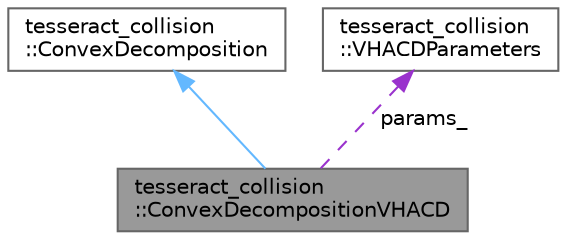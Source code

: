 digraph "tesseract_collision::ConvexDecompositionVHACD"
{
 // LATEX_PDF_SIZE
  bgcolor="transparent";
  edge [fontname=Helvetica,fontsize=10,labelfontname=Helvetica,labelfontsize=10];
  node [fontname=Helvetica,fontsize=10,shape=box,height=0.2,width=0.4];
  Node1 [label="tesseract_collision\l::ConvexDecompositionVHACD",height=0.2,width=0.4,color="gray40", fillcolor="grey60", style="filled", fontcolor="black",tooltip=" "];
  Node2 -> Node1 [dir="back",color="steelblue1",style="solid"];
  Node2 [label="tesseract_collision\l::ConvexDecomposition",height=0.2,width=0.4,color="gray40", fillcolor="white", style="filled",URL="$d6/d3f/classtesseract__collision_1_1ConvexDecomposition.html",tooltip=" "];
  Node3 -> Node1 [dir="back",color="darkorchid3",style="dashed",label=" params_" ];
  Node3 [label="tesseract_collision\l::VHACDParameters",height=0.2,width=0.4,color="gray40", fillcolor="white", style="filled",URL="$d5/d45/structtesseract__collision_1_1VHACDParameters.html",tooltip=" "];
}
